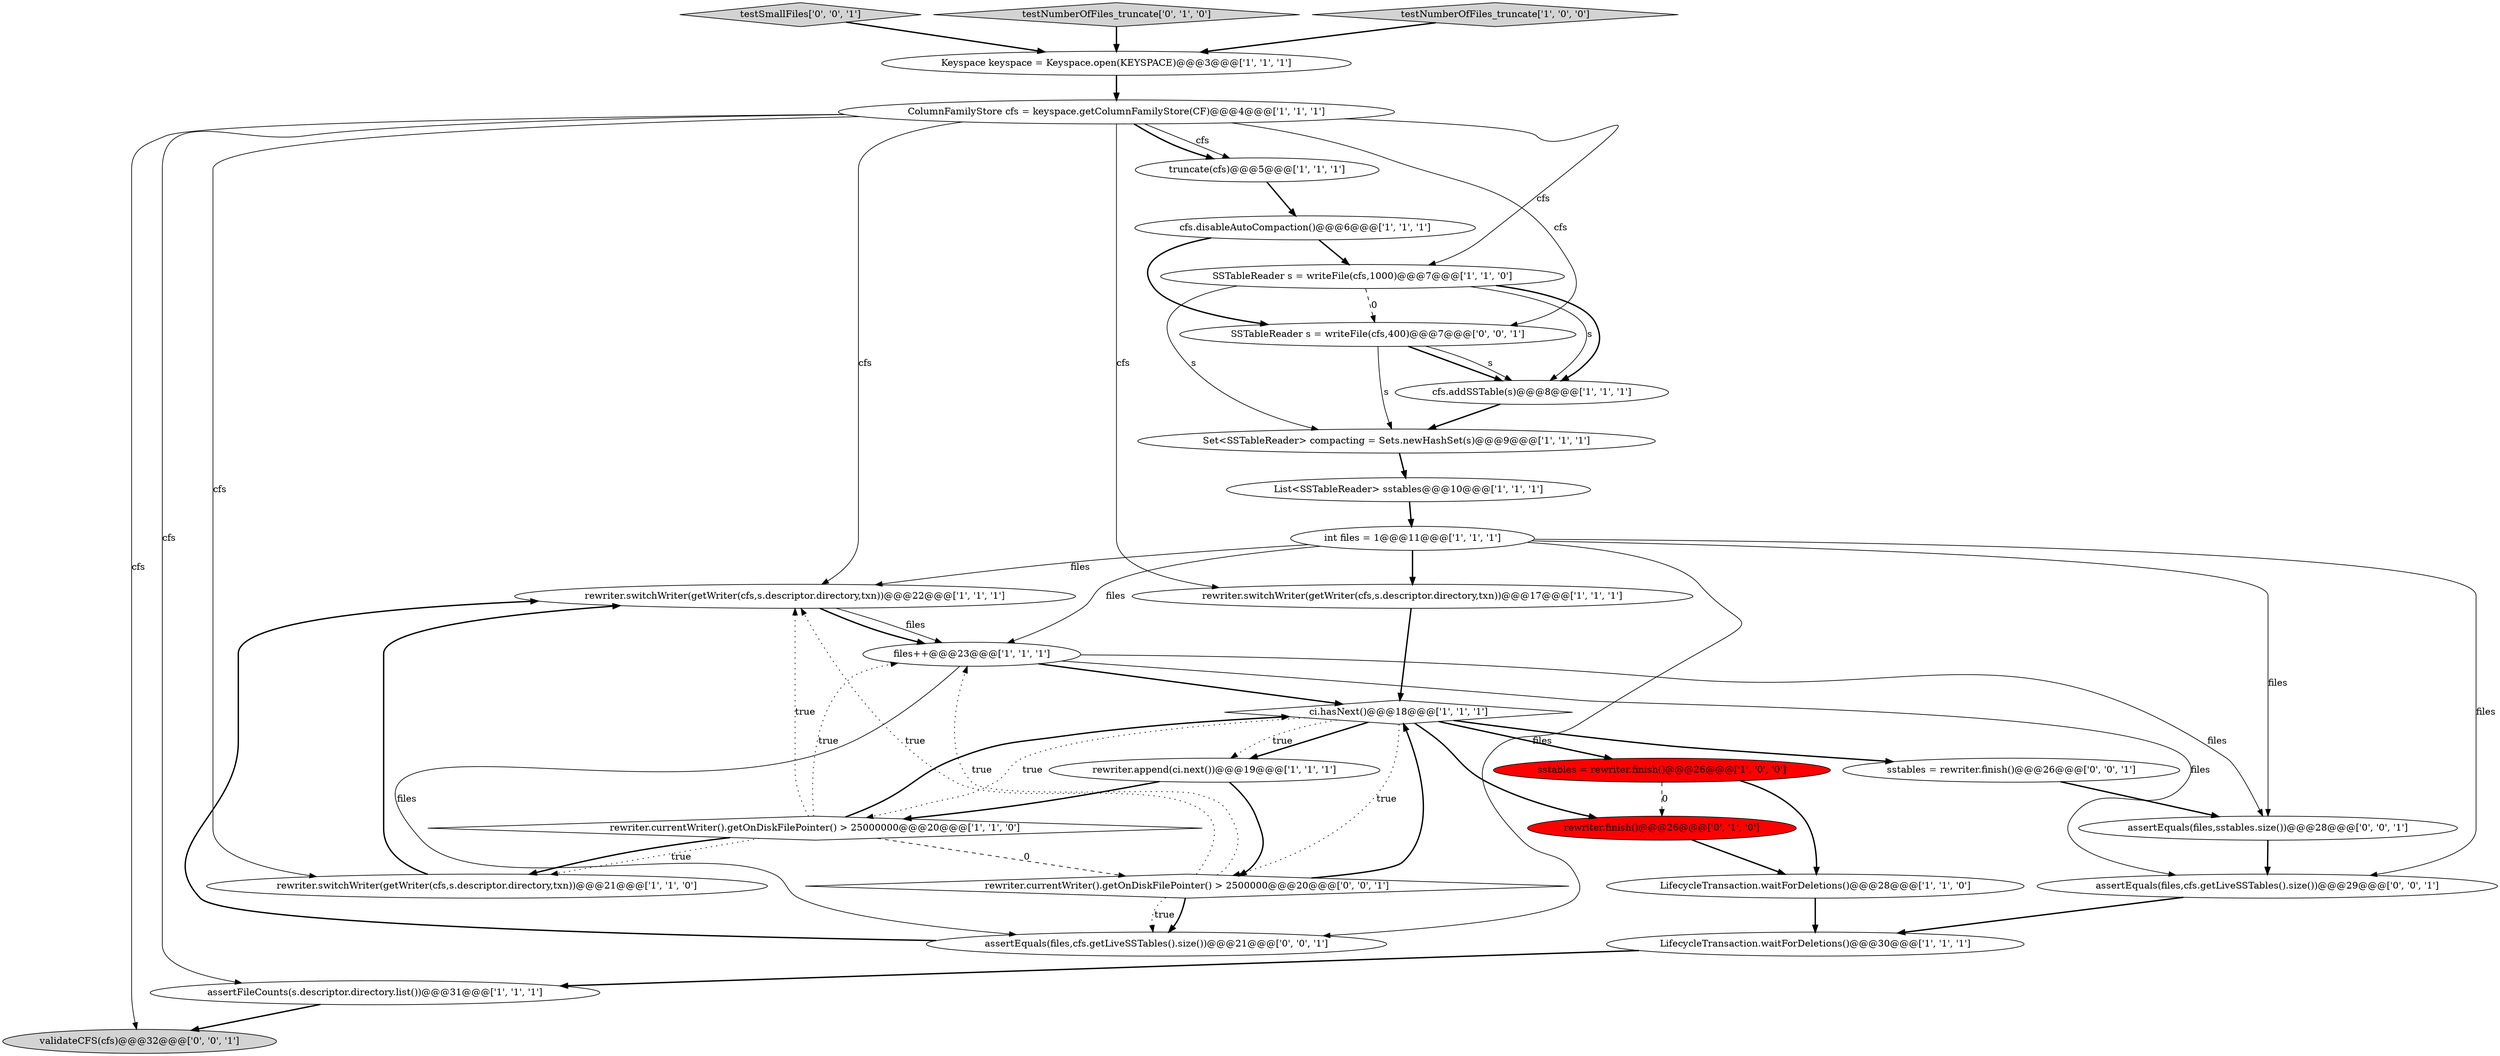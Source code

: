 digraph {
7 [style = filled, label = "cfs.addSSTable(s)@@@8@@@['1', '1', '1']", fillcolor = white, shape = ellipse image = "AAA0AAABBB1BBB"];
23 [style = filled, label = "rewriter.currentWriter().getOnDiskFilePointer() > 2500000@@@20@@@['0', '0', '1']", fillcolor = white, shape = diamond image = "AAA0AAABBB3BBB"];
30 [style = filled, label = "testSmallFiles['0', '0', '1']", fillcolor = lightgray, shape = diamond image = "AAA0AAABBB3BBB"];
3 [style = filled, label = "truncate(cfs)@@@5@@@['1', '1', '1']", fillcolor = white, shape = ellipse image = "AAA0AAABBB1BBB"];
28 [style = filled, label = "validateCFS(cfs)@@@32@@@['0', '0', '1']", fillcolor = lightgray, shape = ellipse image = "AAA0AAABBB3BBB"];
9 [style = filled, label = "LifecycleTransaction.waitForDeletions()@@@28@@@['1', '1', '0']", fillcolor = white, shape = ellipse image = "AAA0AAABBB1BBB"];
13 [style = filled, label = "sstables = rewriter.finish()@@@26@@@['1', '0', '0']", fillcolor = red, shape = ellipse image = "AAA1AAABBB1BBB"];
15 [style = filled, label = "rewriter.append(ci.next())@@@19@@@['1', '1', '1']", fillcolor = white, shape = ellipse image = "AAA0AAABBB1BBB"];
22 [style = filled, label = "testNumberOfFiles_truncate['0', '1', '0']", fillcolor = lightgray, shape = diamond image = "AAA0AAABBB2BBB"];
29 [style = filled, label = "sstables = rewriter.finish()@@@26@@@['0', '0', '1']", fillcolor = white, shape = ellipse image = "AAA0AAABBB3BBB"];
26 [style = filled, label = "SSTableReader s = writeFile(cfs,400)@@@7@@@['0', '0', '1']", fillcolor = white, shape = ellipse image = "AAA0AAABBB3BBB"];
20 [style = filled, label = "rewriter.switchWriter(getWriter(cfs,s.descriptor.directory,txn))@@@22@@@['1', '1', '1']", fillcolor = white, shape = ellipse image = "AAA0AAABBB1BBB"];
25 [style = filled, label = "assertEquals(files,cfs.getLiveSSTables().size())@@@21@@@['0', '0', '1']", fillcolor = white, shape = ellipse image = "AAA0AAABBB3BBB"];
27 [style = filled, label = "assertEquals(files,cfs.getLiveSSTables().size())@@@29@@@['0', '0', '1']", fillcolor = white, shape = ellipse image = "AAA0AAABBB3BBB"];
16 [style = filled, label = "ci.hasNext()@@@18@@@['1', '1', '1']", fillcolor = white, shape = diamond image = "AAA0AAABBB1BBB"];
5 [style = filled, label = "List<SSTableReader> sstables@@@10@@@['1', '1', '1']", fillcolor = white, shape = ellipse image = "AAA0AAABBB1BBB"];
18 [style = filled, label = "rewriter.currentWriter().getOnDiskFilePointer() > 25000000@@@20@@@['1', '1', '0']", fillcolor = white, shape = diamond image = "AAA0AAABBB1BBB"];
4 [style = filled, label = "testNumberOfFiles_truncate['1', '0', '0']", fillcolor = lightgray, shape = diamond image = "AAA0AAABBB1BBB"];
11 [style = filled, label = "Keyspace keyspace = Keyspace.open(KEYSPACE)@@@3@@@['1', '1', '1']", fillcolor = white, shape = ellipse image = "AAA0AAABBB1BBB"];
24 [style = filled, label = "assertEquals(files,sstables.size())@@@28@@@['0', '0', '1']", fillcolor = white, shape = ellipse image = "AAA0AAABBB3BBB"];
6 [style = filled, label = "SSTableReader s = writeFile(cfs,1000)@@@7@@@['1', '1', '0']", fillcolor = white, shape = ellipse image = "AAA0AAABBB1BBB"];
19 [style = filled, label = "files++@@@23@@@['1', '1', '1']", fillcolor = white, shape = ellipse image = "AAA0AAABBB1BBB"];
17 [style = filled, label = "ColumnFamilyStore cfs = keyspace.getColumnFamilyStore(CF)@@@4@@@['1', '1', '1']", fillcolor = white, shape = ellipse image = "AAA0AAABBB1BBB"];
8 [style = filled, label = "LifecycleTransaction.waitForDeletions()@@@30@@@['1', '1', '1']", fillcolor = white, shape = ellipse image = "AAA0AAABBB1BBB"];
12 [style = filled, label = "int files = 1@@@11@@@['1', '1', '1']", fillcolor = white, shape = ellipse image = "AAA0AAABBB1BBB"];
1 [style = filled, label = "rewriter.switchWriter(getWriter(cfs,s.descriptor.directory,txn))@@@21@@@['1', '1', '0']", fillcolor = white, shape = ellipse image = "AAA0AAABBB1BBB"];
21 [style = filled, label = "rewriter.finish()@@@26@@@['0', '1', '0']", fillcolor = red, shape = ellipse image = "AAA1AAABBB2BBB"];
10 [style = filled, label = "assertFileCounts(s.descriptor.directory.list())@@@31@@@['1', '1', '1']", fillcolor = white, shape = ellipse image = "AAA0AAABBB1BBB"];
14 [style = filled, label = "rewriter.switchWriter(getWriter(cfs,s.descriptor.directory,txn))@@@17@@@['1', '1', '1']", fillcolor = white, shape = ellipse image = "AAA0AAABBB1BBB"];
0 [style = filled, label = "cfs.disableAutoCompaction()@@@6@@@['1', '1', '1']", fillcolor = white, shape = ellipse image = "AAA0AAABBB1BBB"];
2 [style = filled, label = "Set<SSTableReader> compacting = Sets.newHashSet(s)@@@9@@@['1', '1', '1']", fillcolor = white, shape = ellipse image = "AAA0AAABBB1BBB"];
14->16 [style = bold, label=""];
16->15 [style = bold, label=""];
8->10 [style = bold, label=""];
15->23 [style = bold, label=""];
23->25 [style = bold, label=""];
16->13 [style = bold, label=""];
23->16 [style = bold, label=""];
6->7 [style = solid, label="s"];
17->3 [style = solid, label="cfs"];
10->28 [style = bold, label=""];
0->26 [style = bold, label=""];
26->7 [style = bold, label=""];
17->28 [style = solid, label="cfs"];
26->7 [style = solid, label="s"];
12->27 [style = solid, label="files"];
0->6 [style = bold, label=""];
16->18 [style = dotted, label="true"];
17->14 [style = solid, label="cfs"];
16->29 [style = bold, label=""];
18->1 [style = dotted, label="true"];
18->19 [style = dotted, label="true"];
1->20 [style = bold, label=""];
17->26 [style = solid, label="cfs"];
18->20 [style = dotted, label="true"];
23->19 [style = dotted, label="true"];
12->25 [style = solid, label="files"];
9->8 [style = bold, label=""];
15->18 [style = bold, label=""];
16->23 [style = dotted, label="true"];
3->0 [style = bold, label=""];
19->16 [style = bold, label=""];
12->19 [style = solid, label="files"];
19->27 [style = solid, label="files"];
17->1 [style = solid, label="cfs"];
19->24 [style = solid, label="files"];
20->19 [style = solid, label="files"];
30->11 [style = bold, label=""];
25->20 [style = bold, label=""];
26->2 [style = solid, label="s"];
21->9 [style = bold, label=""];
17->20 [style = solid, label="cfs"];
23->20 [style = dotted, label="true"];
13->21 [style = dashed, label="0"];
18->1 [style = bold, label=""];
5->12 [style = bold, label=""];
18->23 [style = dashed, label="0"];
7->2 [style = bold, label=""];
16->21 [style = bold, label=""];
6->26 [style = dashed, label="0"];
12->24 [style = solid, label="files"];
12->14 [style = bold, label=""];
17->3 [style = bold, label=""];
11->17 [style = bold, label=""];
17->10 [style = solid, label="cfs"];
12->20 [style = solid, label="files"];
13->9 [style = bold, label=""];
6->7 [style = bold, label=""];
20->19 [style = bold, label=""];
4->11 [style = bold, label=""];
29->24 [style = bold, label=""];
19->25 [style = solid, label="files"];
24->27 [style = bold, label=""];
22->11 [style = bold, label=""];
27->8 [style = bold, label=""];
17->6 [style = solid, label="cfs"];
23->25 [style = dotted, label="true"];
6->2 [style = solid, label="s"];
2->5 [style = bold, label=""];
16->15 [style = dotted, label="true"];
18->16 [style = bold, label=""];
}
